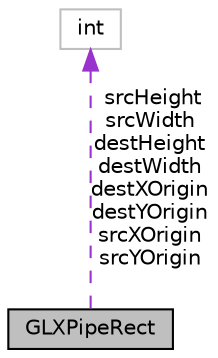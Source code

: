 digraph "GLXPipeRect"
{
 // LATEX_PDF_SIZE
  edge [fontname="Helvetica",fontsize="10",labelfontname="Helvetica",labelfontsize="10"];
  node [fontname="Helvetica",fontsize="10",shape=record];
  Node1 [label="GLXPipeRect",height=0.2,width=0.4,color="black", fillcolor="grey75", style="filled", fontcolor="black",tooltip=" "];
  Node2 -> Node1 [dir="back",color="darkorchid3",fontsize="10",style="dashed",label=" srcHeight\nsrcWidth\ndestHeight\ndestWidth\ndestXOrigin\ndestYOrigin\nsrcXOrigin\nsrcYOrigin" ];
  Node2 [label="int",height=0.2,width=0.4,color="grey75", fillcolor="white", style="filled",tooltip=" "];
}
